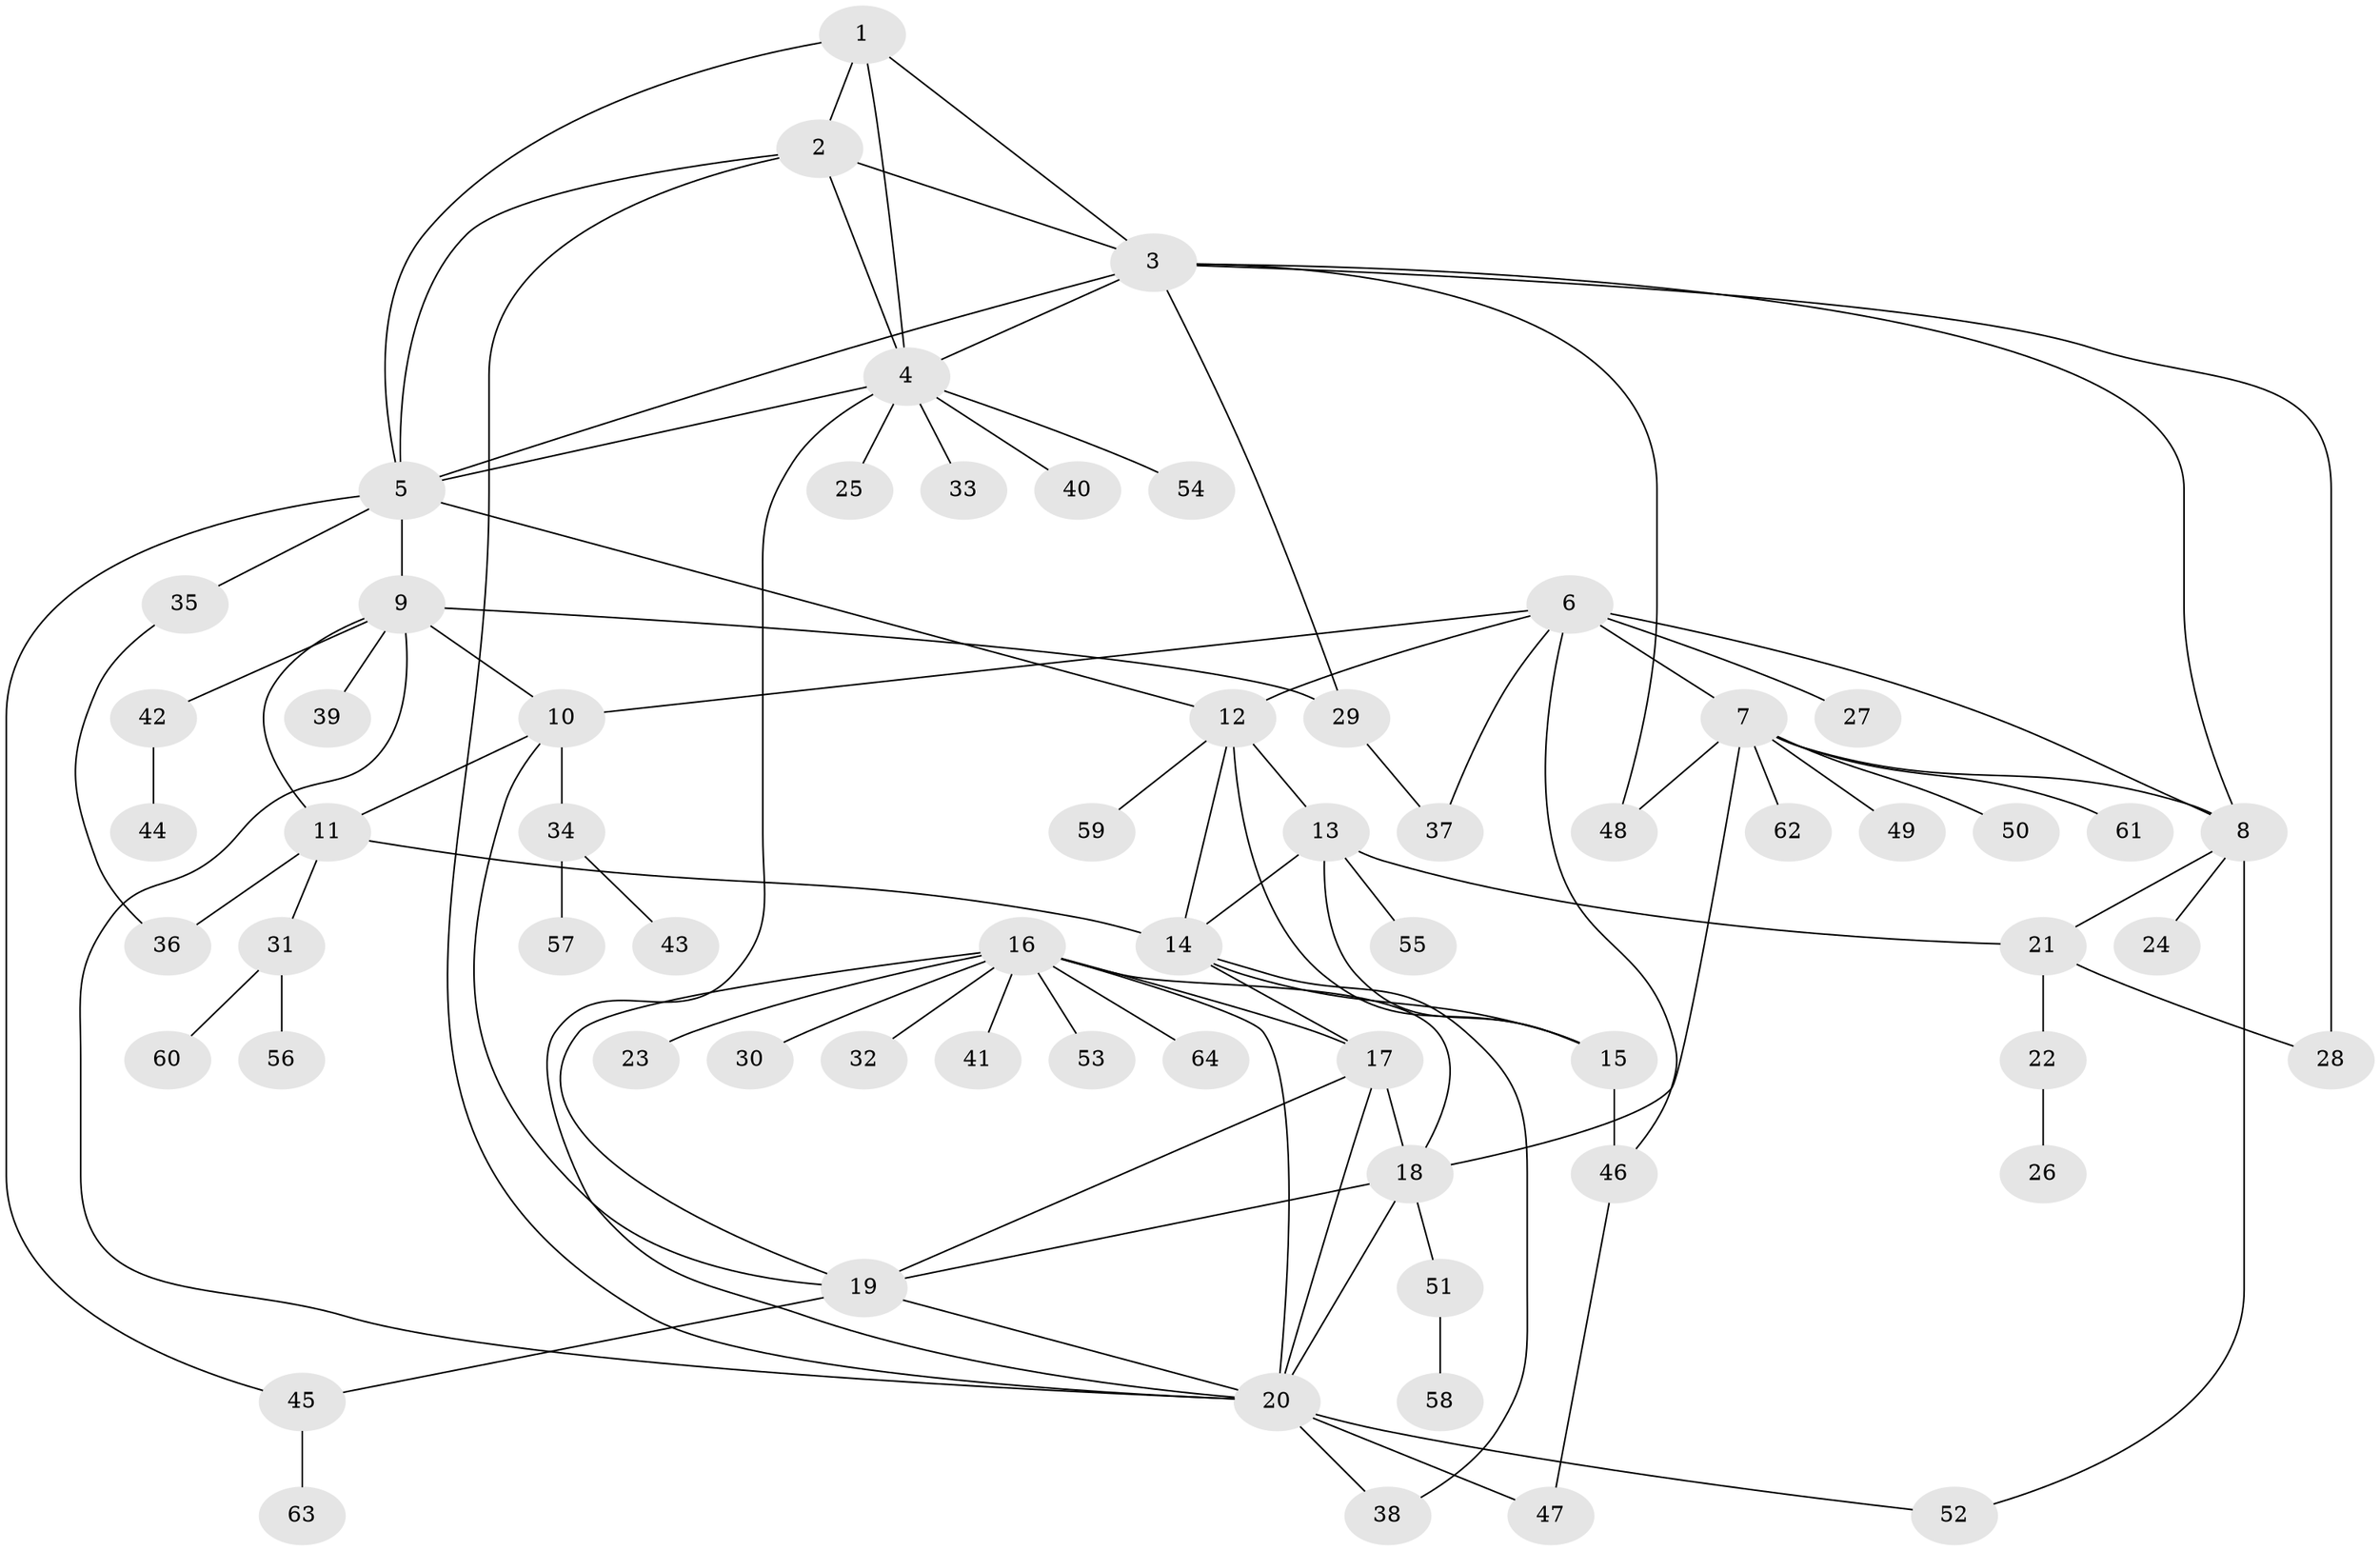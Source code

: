 // original degree distribution, {5: 0.07547169811320754, 9: 0.02830188679245283, 10: 0.018867924528301886, 7: 0.03773584905660377, 11: 0.018867924528301886, 8: 0.03773584905660377, 6: 0.018867924528301886, 4: 0.018867924528301886, 2: 0.22641509433962265, 1: 0.44339622641509435, 3: 0.07547169811320754}
// Generated by graph-tools (version 1.1) at 2025/52/03/04/25 22:52:34]
// undirected, 64 vertices, 99 edges
graph export_dot {
  node [color=gray90,style=filled];
  1;
  2;
  3;
  4;
  5;
  6;
  7;
  8;
  9;
  10;
  11;
  12;
  13;
  14;
  15;
  16;
  17;
  18;
  19;
  20;
  21;
  22;
  23;
  24;
  25;
  26;
  27;
  28;
  29;
  30;
  31;
  32;
  33;
  34;
  35;
  36;
  37;
  38;
  39;
  40;
  41;
  42;
  43;
  44;
  45;
  46;
  47;
  48;
  49;
  50;
  51;
  52;
  53;
  54;
  55;
  56;
  57;
  58;
  59;
  60;
  61;
  62;
  63;
  64;
  1 -- 2 [weight=1.0];
  1 -- 3 [weight=1.0];
  1 -- 4 [weight=1.0];
  1 -- 5 [weight=1.0];
  2 -- 3 [weight=1.0];
  2 -- 4 [weight=1.0];
  2 -- 5 [weight=1.0];
  2 -- 20 [weight=1.0];
  3 -- 4 [weight=1.0];
  3 -- 5 [weight=1.0];
  3 -- 8 [weight=1.0];
  3 -- 28 [weight=1.0];
  3 -- 29 [weight=1.0];
  3 -- 48 [weight=1.0];
  4 -- 5 [weight=1.0];
  4 -- 20 [weight=1.0];
  4 -- 25 [weight=1.0];
  4 -- 33 [weight=1.0];
  4 -- 40 [weight=1.0];
  4 -- 54 [weight=1.0];
  5 -- 9 [weight=1.0];
  5 -- 12 [weight=1.0];
  5 -- 35 [weight=1.0];
  5 -- 45 [weight=1.0];
  6 -- 7 [weight=3.0];
  6 -- 8 [weight=3.0];
  6 -- 10 [weight=1.0];
  6 -- 12 [weight=1.0];
  6 -- 27 [weight=1.0];
  6 -- 37 [weight=1.0];
  6 -- 46 [weight=1.0];
  7 -- 8 [weight=1.0];
  7 -- 18 [weight=1.0];
  7 -- 48 [weight=1.0];
  7 -- 49 [weight=1.0];
  7 -- 50 [weight=1.0];
  7 -- 61 [weight=1.0];
  7 -- 62 [weight=1.0];
  8 -- 21 [weight=1.0];
  8 -- 24 [weight=1.0];
  8 -- 52 [weight=1.0];
  9 -- 10 [weight=3.0];
  9 -- 11 [weight=3.0];
  9 -- 20 [weight=1.0];
  9 -- 29 [weight=1.0];
  9 -- 39 [weight=1.0];
  9 -- 42 [weight=1.0];
  10 -- 11 [weight=1.0];
  10 -- 19 [weight=1.0];
  10 -- 34 [weight=1.0];
  11 -- 14 [weight=1.0];
  11 -- 31 [weight=1.0];
  11 -- 36 [weight=1.0];
  12 -- 13 [weight=2.0];
  12 -- 14 [weight=1.0];
  12 -- 15 [weight=1.0];
  12 -- 59 [weight=1.0];
  13 -- 14 [weight=2.0];
  13 -- 15 [weight=3.0];
  13 -- 21 [weight=1.0];
  13 -- 55 [weight=1.0];
  14 -- 15 [weight=1.0];
  14 -- 17 [weight=1.0];
  14 -- 38 [weight=1.0];
  15 -- 46 [weight=1.0];
  16 -- 17 [weight=1.0];
  16 -- 18 [weight=1.0];
  16 -- 19 [weight=1.0];
  16 -- 20 [weight=1.0];
  16 -- 23 [weight=1.0];
  16 -- 30 [weight=1.0];
  16 -- 32 [weight=1.0];
  16 -- 41 [weight=1.0];
  16 -- 53 [weight=1.0];
  16 -- 64 [weight=1.0];
  17 -- 18 [weight=1.0];
  17 -- 19 [weight=1.0];
  17 -- 20 [weight=1.0];
  18 -- 19 [weight=1.0];
  18 -- 20 [weight=1.0];
  18 -- 51 [weight=1.0];
  19 -- 20 [weight=1.0];
  19 -- 45 [weight=1.0];
  20 -- 38 [weight=1.0];
  20 -- 47 [weight=1.0];
  20 -- 52 [weight=1.0];
  21 -- 22 [weight=1.0];
  21 -- 28 [weight=1.0];
  22 -- 26 [weight=1.0];
  29 -- 37 [weight=1.0];
  31 -- 56 [weight=1.0];
  31 -- 60 [weight=1.0];
  34 -- 43 [weight=1.0];
  34 -- 57 [weight=1.0];
  35 -- 36 [weight=1.0];
  42 -- 44 [weight=1.0];
  45 -- 63 [weight=1.0];
  46 -- 47 [weight=1.0];
  51 -- 58 [weight=1.0];
}
